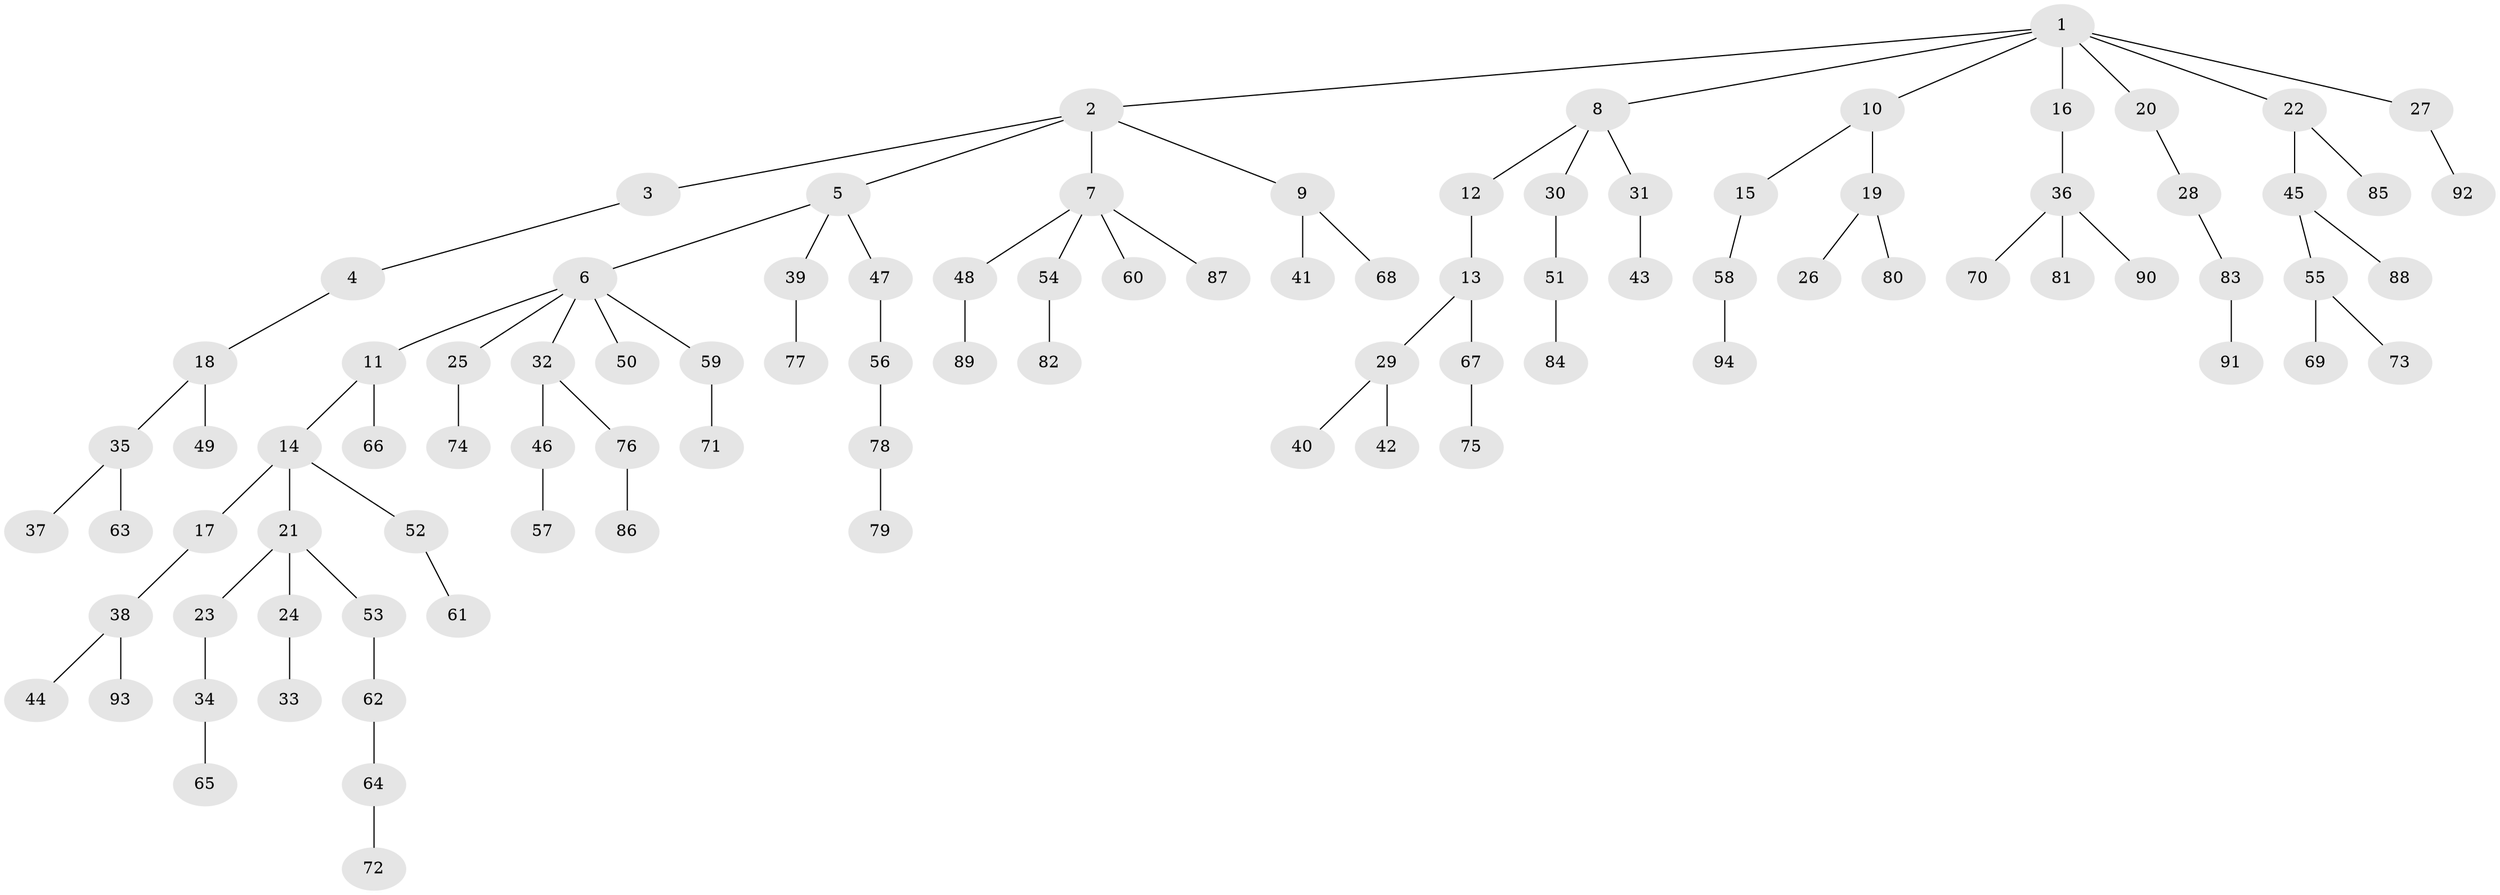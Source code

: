 // Generated by graph-tools (version 1.1) at 2025/26/03/09/25 03:26:33]
// undirected, 94 vertices, 93 edges
graph export_dot {
graph [start="1"]
  node [color=gray90,style=filled];
  1;
  2;
  3;
  4;
  5;
  6;
  7;
  8;
  9;
  10;
  11;
  12;
  13;
  14;
  15;
  16;
  17;
  18;
  19;
  20;
  21;
  22;
  23;
  24;
  25;
  26;
  27;
  28;
  29;
  30;
  31;
  32;
  33;
  34;
  35;
  36;
  37;
  38;
  39;
  40;
  41;
  42;
  43;
  44;
  45;
  46;
  47;
  48;
  49;
  50;
  51;
  52;
  53;
  54;
  55;
  56;
  57;
  58;
  59;
  60;
  61;
  62;
  63;
  64;
  65;
  66;
  67;
  68;
  69;
  70;
  71;
  72;
  73;
  74;
  75;
  76;
  77;
  78;
  79;
  80;
  81;
  82;
  83;
  84;
  85;
  86;
  87;
  88;
  89;
  90;
  91;
  92;
  93;
  94;
  1 -- 2;
  1 -- 8;
  1 -- 10;
  1 -- 16;
  1 -- 20;
  1 -- 22;
  1 -- 27;
  2 -- 3;
  2 -- 5;
  2 -- 7;
  2 -- 9;
  3 -- 4;
  4 -- 18;
  5 -- 6;
  5 -- 39;
  5 -- 47;
  6 -- 11;
  6 -- 25;
  6 -- 32;
  6 -- 50;
  6 -- 59;
  7 -- 48;
  7 -- 54;
  7 -- 60;
  7 -- 87;
  8 -- 12;
  8 -- 30;
  8 -- 31;
  9 -- 41;
  9 -- 68;
  10 -- 15;
  10 -- 19;
  11 -- 14;
  11 -- 66;
  12 -- 13;
  13 -- 29;
  13 -- 67;
  14 -- 17;
  14 -- 21;
  14 -- 52;
  15 -- 58;
  16 -- 36;
  17 -- 38;
  18 -- 35;
  18 -- 49;
  19 -- 26;
  19 -- 80;
  20 -- 28;
  21 -- 23;
  21 -- 24;
  21 -- 53;
  22 -- 45;
  22 -- 85;
  23 -- 34;
  24 -- 33;
  25 -- 74;
  27 -- 92;
  28 -- 83;
  29 -- 40;
  29 -- 42;
  30 -- 51;
  31 -- 43;
  32 -- 46;
  32 -- 76;
  34 -- 65;
  35 -- 37;
  35 -- 63;
  36 -- 70;
  36 -- 81;
  36 -- 90;
  38 -- 44;
  38 -- 93;
  39 -- 77;
  45 -- 55;
  45 -- 88;
  46 -- 57;
  47 -- 56;
  48 -- 89;
  51 -- 84;
  52 -- 61;
  53 -- 62;
  54 -- 82;
  55 -- 69;
  55 -- 73;
  56 -- 78;
  58 -- 94;
  59 -- 71;
  62 -- 64;
  64 -- 72;
  67 -- 75;
  76 -- 86;
  78 -- 79;
  83 -- 91;
}
